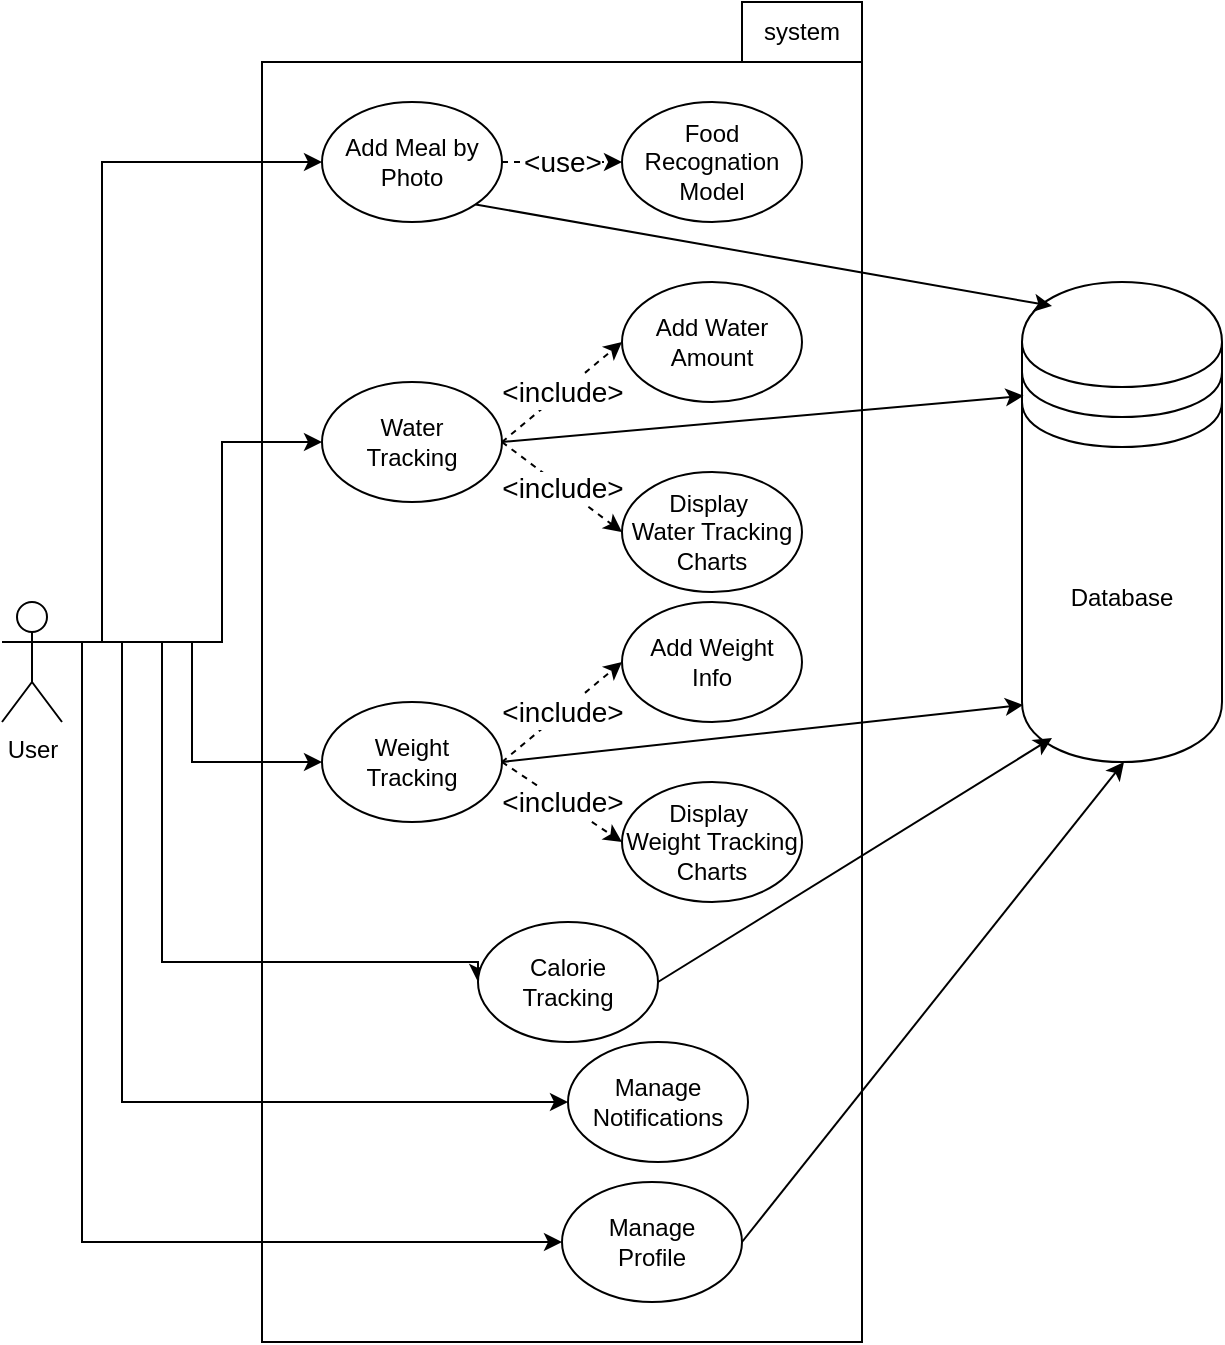 <mxfile version="13.10.9" type="github">
  <diagram name="Page-1" id="f1b7ffb7-ca1e-a977-7cf5-a751b3c06c05">
    <mxGraphModel dx="1186" dy="812" grid="1" gridSize="10" guides="1" tooltips="1" connect="1" arrows="1" fold="1" page="1" pageScale="1" pageWidth="826" pageHeight="1169" background="#ffffff" math="0" shadow="0">
      <root>
        <mxCell id="0" />
        <mxCell id="1" parent="0" />
        <mxCell id="PHwH1iSal2Z3KxUu9u68-64" value="" style="rounded=0;whiteSpace=wrap;html=1;" vertex="1" parent="1">
          <mxGeometry x="260" y="120" width="300" height="640" as="geometry" />
        </mxCell>
        <mxCell id="PHwH1iSal2Z3KxUu9u68-83" style="edgeStyle=orthogonalEdgeStyle;rounded=0;orthogonalLoop=1;jettySize=auto;html=1;exitX=1;exitY=0.333;exitDx=0;exitDy=0;exitPerimeter=0;entryX=0;entryY=0.5;entryDx=0;entryDy=0;" edge="1" parent="1" source="PHwH1iSal2Z3KxUu9u68-61" target="PHwH1iSal2Z3KxUu9u68-66">
          <mxGeometry relative="1" as="geometry">
            <Array as="points">
              <mxPoint x="180" y="410" />
              <mxPoint x="180" y="170" />
            </Array>
          </mxGeometry>
        </mxCell>
        <mxCell id="PHwH1iSal2Z3KxUu9u68-84" style="edgeStyle=orthogonalEdgeStyle;rounded=0;orthogonalLoop=1;jettySize=auto;html=1;exitX=1;exitY=0.333;exitDx=0;exitDy=0;exitPerimeter=0;entryX=0;entryY=0.5;entryDx=0;entryDy=0;" edge="1" parent="1" source="PHwH1iSal2Z3KxUu9u68-61" target="PHwH1iSal2Z3KxUu9u68-68">
          <mxGeometry relative="1" as="geometry">
            <mxPoint x="240" y="310" as="targetPoint" />
            <Array as="points">
              <mxPoint x="240" y="410" />
              <mxPoint x="240" y="310" />
            </Array>
          </mxGeometry>
        </mxCell>
        <mxCell id="PHwH1iSal2Z3KxUu9u68-85" style="edgeStyle=orthogonalEdgeStyle;rounded=0;orthogonalLoop=1;jettySize=auto;html=1;exitX=1;exitY=0.333;exitDx=0;exitDy=0;exitPerimeter=0;entryX=0;entryY=0.5;entryDx=0;entryDy=0;" edge="1" parent="1" source="PHwH1iSal2Z3KxUu9u68-61" target="PHwH1iSal2Z3KxUu9u68-70">
          <mxGeometry relative="1" as="geometry" />
        </mxCell>
        <mxCell id="PHwH1iSal2Z3KxUu9u68-86" style="edgeStyle=orthogonalEdgeStyle;rounded=0;orthogonalLoop=1;jettySize=auto;html=1;exitX=1;exitY=0.333;exitDx=0;exitDy=0;exitPerimeter=0;entryX=0;entryY=0.5;entryDx=0;entryDy=0;" edge="1" parent="1" source="PHwH1iSal2Z3KxUu9u68-61" target="PHwH1iSal2Z3KxUu9u68-69">
          <mxGeometry relative="1" as="geometry">
            <Array as="points">
              <mxPoint x="210" y="410" />
              <mxPoint x="210" y="570" />
            </Array>
          </mxGeometry>
        </mxCell>
        <mxCell id="PHwH1iSal2Z3KxUu9u68-87" style="edgeStyle=orthogonalEdgeStyle;rounded=0;orthogonalLoop=1;jettySize=auto;html=1;entryX=0;entryY=0.5;entryDx=0;entryDy=0;" edge="1" parent="1" target="PHwH1iSal2Z3KxUu9u68-67">
          <mxGeometry relative="1" as="geometry">
            <mxPoint x="190" y="640" as="sourcePoint" />
            <Array as="points">
              <mxPoint x="190" y="410" />
              <mxPoint x="190" y="640" />
            </Array>
          </mxGeometry>
        </mxCell>
        <mxCell id="PHwH1iSal2Z3KxUu9u68-96" style="edgeStyle=orthogonalEdgeStyle;rounded=0;orthogonalLoop=1;jettySize=auto;html=1;exitX=1;exitY=0.333;exitDx=0;exitDy=0;exitPerimeter=0;entryX=0;entryY=0.5;entryDx=0;entryDy=0;" edge="1" parent="1" source="PHwH1iSal2Z3KxUu9u68-61" target="PHwH1iSal2Z3KxUu9u68-95">
          <mxGeometry relative="1" as="geometry">
            <Array as="points">
              <mxPoint x="170" y="410" />
              <mxPoint x="170" y="710" />
            </Array>
          </mxGeometry>
        </mxCell>
        <mxCell id="PHwH1iSal2Z3KxUu9u68-61" value="User" style="shape=umlActor;verticalLabelPosition=bottom;verticalAlign=top;html=1;outlineConnect=0;" vertex="1" parent="1">
          <mxGeometry x="130" y="390" width="30" height="60" as="geometry" />
        </mxCell>
        <mxCell id="PHwH1iSal2Z3KxUu9u68-65" value="Database" style="shape=datastore;whiteSpace=wrap;html=1;" vertex="1" parent="1">
          <mxGeometry x="640" y="230" width="100" height="240" as="geometry" />
        </mxCell>
        <mxCell id="PHwH1iSal2Z3KxUu9u68-66" value="Add Meal by Photo" style="ellipse;whiteSpace=wrap;html=1;" vertex="1" parent="1">
          <mxGeometry x="290" y="140" width="90" height="60" as="geometry" />
        </mxCell>
        <mxCell id="PHwH1iSal2Z3KxUu9u68-67" value="Manage Notifications" style="ellipse;whiteSpace=wrap;html=1;" vertex="1" parent="1">
          <mxGeometry x="413" y="610" width="90" height="60" as="geometry" />
        </mxCell>
        <mxCell id="PHwH1iSal2Z3KxUu9u68-68" value="Water &lt;br&gt;Tracking" style="ellipse;whiteSpace=wrap;html=1;" vertex="1" parent="1">
          <mxGeometry x="290" y="280" width="90" height="60" as="geometry" />
        </mxCell>
        <mxCell id="PHwH1iSal2Z3KxUu9u68-69" value="Calorie &lt;br&gt;Tracking" style="ellipse;whiteSpace=wrap;html=1;" vertex="1" parent="1">
          <mxGeometry x="368" y="550" width="90" height="60" as="geometry" />
        </mxCell>
        <mxCell id="PHwH1iSal2Z3KxUu9u68-70" value="Weight &lt;br&gt;Tracking" style="ellipse;whiteSpace=wrap;html=1;" vertex="1" parent="1">
          <mxGeometry x="290" y="440" width="90" height="60" as="geometry" />
        </mxCell>
        <mxCell id="PHwH1iSal2Z3KxUu9u68-72" value="&amp;lt;use&amp;gt;" style="html=1;labelBackgroundColor=#ffffff;startArrow=none;startFill=0;startSize=6;endArrow=classic;endFill=1;endSize=6;jettySize=auto;orthogonalLoop=1;strokeWidth=1;dashed=1;fontSize=14;exitX=1;exitY=0.5;exitDx=0;exitDy=0;entryX=0;entryY=0.5;entryDx=0;entryDy=0;" edge="1" parent="1" source="PHwH1iSal2Z3KxUu9u68-66" target="PHwH1iSal2Z3KxUu9u68-73">
          <mxGeometry width="60" height="60" relative="1" as="geometry">
            <mxPoint x="463" y="210" as="sourcePoint" />
            <mxPoint x="473" y="210" as="targetPoint" />
          </mxGeometry>
        </mxCell>
        <mxCell id="PHwH1iSal2Z3KxUu9u68-73" value="Food Recognation Model" style="ellipse;whiteSpace=wrap;html=1;" vertex="1" parent="1">
          <mxGeometry x="440" y="140" width="90" height="60" as="geometry" />
        </mxCell>
        <mxCell id="PHwH1iSal2Z3KxUu9u68-74" value="Add Water Amount" style="ellipse;whiteSpace=wrap;html=1;" vertex="1" parent="1">
          <mxGeometry x="440" y="230" width="90" height="60" as="geometry" />
        </mxCell>
        <mxCell id="PHwH1iSal2Z3KxUu9u68-75" value="&amp;lt;include&amp;gt;" style="html=1;labelBackgroundColor=#ffffff;startArrow=none;startFill=0;startSize=6;endArrow=classic;endFill=1;endSize=6;jettySize=auto;orthogonalLoop=1;strokeWidth=1;dashed=1;fontSize=14;exitX=1;exitY=0.5;exitDx=0;exitDy=0;entryX=0;entryY=0.5;entryDx=0;entryDy=0;" edge="1" parent="1" source="PHwH1iSal2Z3KxUu9u68-68" target="PHwH1iSal2Z3KxUu9u68-74">
          <mxGeometry width="60" height="60" relative="1" as="geometry">
            <mxPoint x="340" y="210" as="sourcePoint" />
            <mxPoint x="440.0" y="180" as="targetPoint" />
          </mxGeometry>
        </mxCell>
        <mxCell id="PHwH1iSal2Z3KxUu9u68-76" value="Display&amp;nbsp;&lt;br&gt;Water Tracking&lt;br&gt;Charts" style="ellipse;whiteSpace=wrap;html=1;" vertex="1" parent="1">
          <mxGeometry x="440" y="325" width="90" height="60" as="geometry" />
        </mxCell>
        <mxCell id="PHwH1iSal2Z3KxUu9u68-77" value="&amp;lt;include&amp;gt;" style="html=1;labelBackgroundColor=#ffffff;startArrow=none;startFill=0;startSize=6;endArrow=classic;endFill=1;endSize=6;jettySize=auto;orthogonalLoop=1;strokeWidth=1;dashed=1;fontSize=14;exitX=1;exitY=0.5;exitDx=0;exitDy=0;entryX=0;entryY=0.5;entryDx=0;entryDy=0;" edge="1" parent="1" source="PHwH1iSal2Z3KxUu9u68-68" target="PHwH1iSal2Z3KxUu9u68-76">
          <mxGeometry width="60" height="60" relative="1" as="geometry">
            <mxPoint x="340" y="280" as="sourcePoint" />
            <mxPoint x="440.0" y="220" as="targetPoint" />
          </mxGeometry>
        </mxCell>
        <mxCell id="PHwH1iSal2Z3KxUu9u68-78" value="Add Weight&lt;br&gt;Info" style="ellipse;whiteSpace=wrap;html=1;" vertex="1" parent="1">
          <mxGeometry x="440" y="390" width="90" height="60" as="geometry" />
        </mxCell>
        <mxCell id="PHwH1iSal2Z3KxUu9u68-79" value="&amp;lt;include&amp;gt;" style="html=1;labelBackgroundColor=#ffffff;startArrow=none;startFill=0;startSize=6;endArrow=classic;endFill=1;endSize=6;jettySize=auto;orthogonalLoop=1;strokeWidth=1;dashed=1;fontSize=14;entryX=0;entryY=0.5;entryDx=0;entryDy=0;exitX=1;exitY=0.5;exitDx=0;exitDy=0;" edge="1" parent="1" target="PHwH1iSal2Z3KxUu9u68-78" source="PHwH1iSal2Z3KxUu9u68-70">
          <mxGeometry width="60" height="60" relative="1" as="geometry">
            <mxPoint x="330" y="340" as="sourcePoint" />
            <mxPoint x="470.0" y="342.5" as="targetPoint" />
          </mxGeometry>
        </mxCell>
        <mxCell id="PHwH1iSal2Z3KxUu9u68-80" value="Display&amp;nbsp;&lt;br&gt;Weight Tracking&lt;br&gt;Charts" style="ellipse;whiteSpace=wrap;html=1;" vertex="1" parent="1">
          <mxGeometry x="440" y="480" width="90" height="60" as="geometry" />
        </mxCell>
        <mxCell id="PHwH1iSal2Z3KxUu9u68-81" value="&amp;lt;include&amp;gt;" style="html=1;labelBackgroundColor=#ffffff;startArrow=none;startFill=0;startSize=6;endArrow=classic;endFill=1;endSize=6;jettySize=auto;orthogonalLoop=1;strokeWidth=1;dashed=1;fontSize=14;exitX=1;exitY=0.5;exitDx=0;exitDy=0;entryX=0;entryY=0.5;entryDx=0;entryDy=0;" edge="1" parent="1" target="PHwH1iSal2Z3KxUu9u68-80" source="PHwH1iSal2Z3KxUu9u68-70">
          <mxGeometry width="60" height="60" relative="1" as="geometry">
            <mxPoint x="360" y="432.5" as="sourcePoint" />
            <mxPoint x="470.0" y="382.5" as="targetPoint" />
          </mxGeometry>
        </mxCell>
        <mxCell id="PHwH1iSal2Z3KxUu9u68-88" value="" style="html=1;labelBackgroundColor=#ffffff;endArrow=classic;endFill=1;endSize=6;jettySize=auto;orthogonalLoop=1;strokeWidth=1;fontSize=14;exitX=1;exitY=1;exitDx=0;exitDy=0;entryX=0.15;entryY=0.05;entryDx=0;entryDy=0;entryPerimeter=0;" edge="1" parent="1" source="PHwH1iSal2Z3KxUu9u68-66" target="PHwH1iSal2Z3KxUu9u68-65">
          <mxGeometry width="60" height="60" relative="1" as="geometry">
            <mxPoint x="100" y="260" as="sourcePoint" />
            <mxPoint x="160" y="200" as="targetPoint" />
          </mxGeometry>
        </mxCell>
        <mxCell id="PHwH1iSal2Z3KxUu9u68-90" value="" style="html=1;labelBackgroundColor=#ffffff;endArrow=classic;endFill=1;endSize=6;jettySize=auto;orthogonalLoop=1;strokeWidth=1;fontSize=14;exitX=1;exitY=0.5;exitDx=0;exitDy=0;entryX=0.008;entryY=0.237;entryDx=0;entryDy=0;entryPerimeter=0;" edge="1" parent="1" source="PHwH1iSal2Z3KxUu9u68-68" target="PHwH1iSal2Z3KxUu9u68-65">
          <mxGeometry width="60" height="60" relative="1" as="geometry">
            <mxPoint x="350" y="420" as="sourcePoint" />
            <mxPoint x="410" y="360" as="targetPoint" />
          </mxGeometry>
        </mxCell>
        <mxCell id="PHwH1iSal2Z3KxUu9u68-91" value="" style="html=1;labelBackgroundColor=#ffffff;endArrow=classic;endFill=1;endSize=6;jettySize=auto;orthogonalLoop=1;strokeWidth=1;fontSize=14;exitX=1;exitY=0.5;exitDx=0;exitDy=0;entryX=0.006;entryY=0.881;entryDx=0;entryDy=0;entryPerimeter=0;" edge="1" parent="1" source="PHwH1iSal2Z3KxUu9u68-70" target="PHwH1iSal2Z3KxUu9u68-65">
          <mxGeometry width="60" height="60" relative="1" as="geometry">
            <mxPoint x="350" y="450" as="sourcePoint" />
            <mxPoint x="410" y="390" as="targetPoint" />
          </mxGeometry>
        </mxCell>
        <mxCell id="PHwH1iSal2Z3KxUu9u68-92" value="" style="html=1;labelBackgroundColor=#ffffff;endArrow=classic;endFill=1;endSize=6;jettySize=auto;orthogonalLoop=1;strokeWidth=1;fontSize=14;exitX=1;exitY=0.5;exitDx=0;exitDy=0;entryX=0.15;entryY=0.95;entryDx=0;entryDy=0;entryPerimeter=0;" edge="1" parent="1" source="PHwH1iSal2Z3KxUu9u68-69" target="PHwH1iSal2Z3KxUu9u68-65">
          <mxGeometry width="60" height="60" relative="1" as="geometry">
            <mxPoint x="90" y="730" as="sourcePoint" />
            <mxPoint x="660" y="530" as="targetPoint" />
          </mxGeometry>
        </mxCell>
        <mxCell id="PHwH1iSal2Z3KxUu9u68-94" value="system" style="rounded=0;whiteSpace=wrap;html=1;" vertex="1" parent="1">
          <mxGeometry x="500" y="90" width="60" height="30" as="geometry" />
        </mxCell>
        <mxCell id="PHwH1iSal2Z3KxUu9u68-95" value="Manage &lt;br&gt;Profile" style="ellipse;whiteSpace=wrap;html=1;" vertex="1" parent="1">
          <mxGeometry x="410" y="680" width="90" height="60" as="geometry" />
        </mxCell>
        <mxCell id="PHwH1iSal2Z3KxUu9u68-97" value="" style="endArrow=classic;html=1;exitX=1;exitY=0.5;exitDx=0;exitDy=0;" edge="1" parent="1" source="PHwH1iSal2Z3KxUu9u68-95">
          <mxGeometry width="50" height="50" relative="1" as="geometry">
            <mxPoint x="90" y="820" as="sourcePoint" />
            <mxPoint x="691" y="470" as="targetPoint" />
          </mxGeometry>
        </mxCell>
      </root>
    </mxGraphModel>
  </diagram>
</mxfile>
